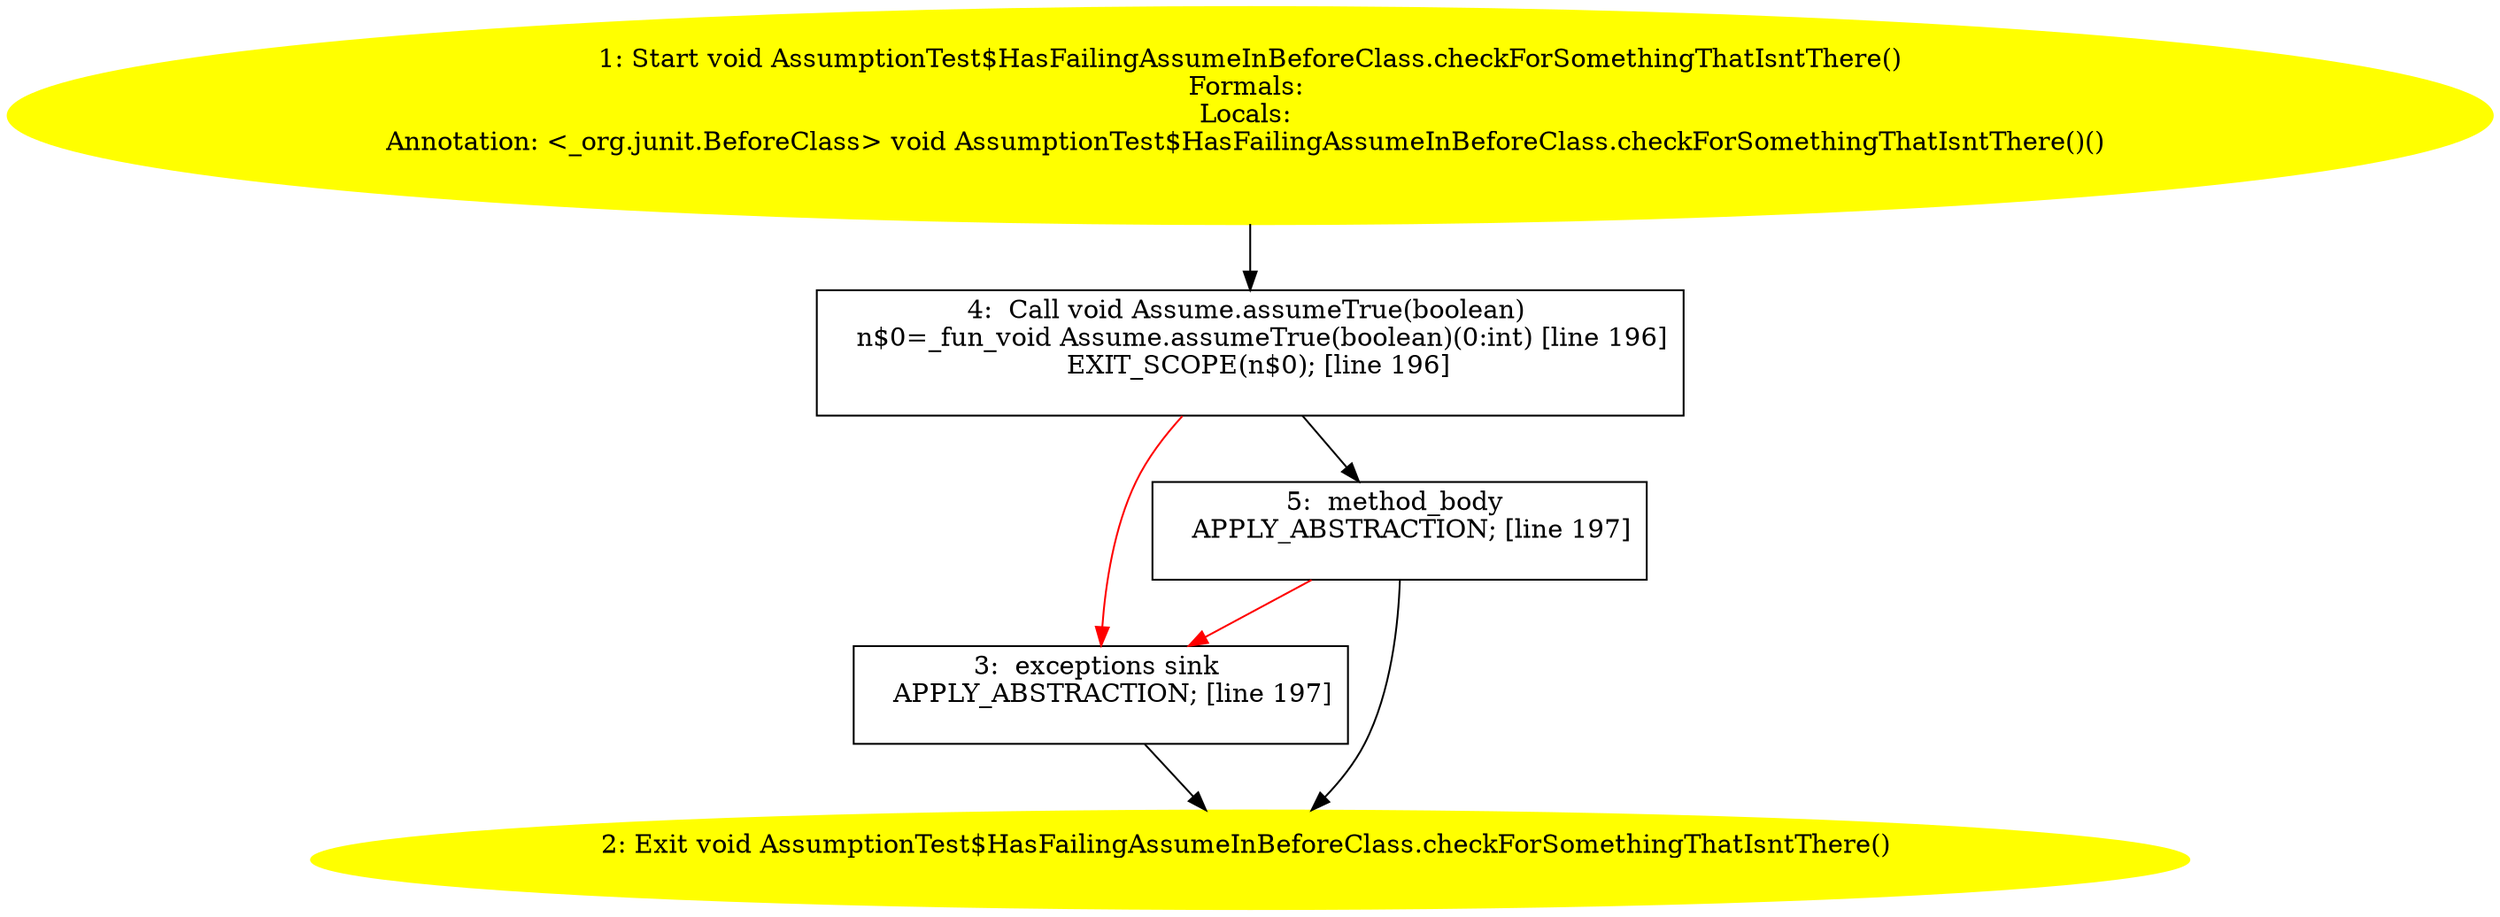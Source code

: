 /* @generated */
digraph cfg {
"org.junit.tests.experimental.AssumptionTest$HasFailingAssumeInBeforeClass.checkForSomethingThatIsntT.cf98f4dfe8da91c8e24dcd1fbe9bcd19_1" [label="1: Start void AssumptionTest$HasFailingAssumeInBeforeClass.checkForSomethingThatIsntThere()\nFormals: \nLocals: \nAnnotation: <_org.junit.BeforeClass> void AssumptionTest$HasFailingAssumeInBeforeClass.checkForSomethingThatIsntThere()() \n  " color=yellow style=filled]
	

	 "org.junit.tests.experimental.AssumptionTest$HasFailingAssumeInBeforeClass.checkForSomethingThatIsntT.cf98f4dfe8da91c8e24dcd1fbe9bcd19_1" -> "org.junit.tests.experimental.AssumptionTest$HasFailingAssumeInBeforeClass.checkForSomethingThatIsntT.cf98f4dfe8da91c8e24dcd1fbe9bcd19_4" ;
"org.junit.tests.experimental.AssumptionTest$HasFailingAssumeInBeforeClass.checkForSomethingThatIsntT.cf98f4dfe8da91c8e24dcd1fbe9bcd19_2" [label="2: Exit void AssumptionTest$HasFailingAssumeInBeforeClass.checkForSomethingThatIsntThere() \n  " color=yellow style=filled]
	

"org.junit.tests.experimental.AssumptionTest$HasFailingAssumeInBeforeClass.checkForSomethingThatIsntT.cf98f4dfe8da91c8e24dcd1fbe9bcd19_3" [label="3:  exceptions sink \n   APPLY_ABSTRACTION; [line 197]\n " shape="box"]
	

	 "org.junit.tests.experimental.AssumptionTest$HasFailingAssumeInBeforeClass.checkForSomethingThatIsntT.cf98f4dfe8da91c8e24dcd1fbe9bcd19_3" -> "org.junit.tests.experimental.AssumptionTest$HasFailingAssumeInBeforeClass.checkForSomethingThatIsntT.cf98f4dfe8da91c8e24dcd1fbe9bcd19_2" ;
"org.junit.tests.experimental.AssumptionTest$HasFailingAssumeInBeforeClass.checkForSomethingThatIsntT.cf98f4dfe8da91c8e24dcd1fbe9bcd19_4" [label="4:  Call void Assume.assumeTrue(boolean) \n   n$0=_fun_void Assume.assumeTrue(boolean)(0:int) [line 196]\n  EXIT_SCOPE(n$0); [line 196]\n " shape="box"]
	

	 "org.junit.tests.experimental.AssumptionTest$HasFailingAssumeInBeforeClass.checkForSomethingThatIsntT.cf98f4dfe8da91c8e24dcd1fbe9bcd19_4" -> "org.junit.tests.experimental.AssumptionTest$HasFailingAssumeInBeforeClass.checkForSomethingThatIsntT.cf98f4dfe8da91c8e24dcd1fbe9bcd19_5" ;
	 "org.junit.tests.experimental.AssumptionTest$HasFailingAssumeInBeforeClass.checkForSomethingThatIsntT.cf98f4dfe8da91c8e24dcd1fbe9bcd19_4" -> "org.junit.tests.experimental.AssumptionTest$HasFailingAssumeInBeforeClass.checkForSomethingThatIsntT.cf98f4dfe8da91c8e24dcd1fbe9bcd19_3" [color="red" ];
"org.junit.tests.experimental.AssumptionTest$HasFailingAssumeInBeforeClass.checkForSomethingThatIsntT.cf98f4dfe8da91c8e24dcd1fbe9bcd19_5" [label="5:  method_body \n   APPLY_ABSTRACTION; [line 197]\n " shape="box"]
	

	 "org.junit.tests.experimental.AssumptionTest$HasFailingAssumeInBeforeClass.checkForSomethingThatIsntT.cf98f4dfe8da91c8e24dcd1fbe9bcd19_5" -> "org.junit.tests.experimental.AssumptionTest$HasFailingAssumeInBeforeClass.checkForSomethingThatIsntT.cf98f4dfe8da91c8e24dcd1fbe9bcd19_2" ;
	 "org.junit.tests.experimental.AssumptionTest$HasFailingAssumeInBeforeClass.checkForSomethingThatIsntT.cf98f4dfe8da91c8e24dcd1fbe9bcd19_5" -> "org.junit.tests.experimental.AssumptionTest$HasFailingAssumeInBeforeClass.checkForSomethingThatIsntT.cf98f4dfe8da91c8e24dcd1fbe9bcd19_3" [color="red" ];
}

